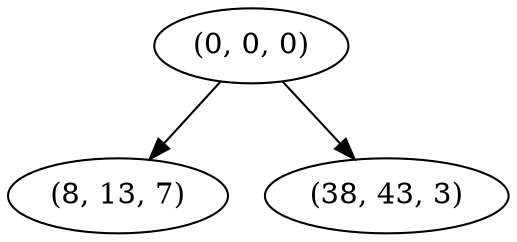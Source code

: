 digraph tree {
    "(0, 0, 0)";
    "(8, 13, 7)";
    "(38, 43, 3)";
    "(0, 0, 0)" -> "(8, 13, 7)";
    "(0, 0, 0)" -> "(38, 43, 3)";
}
